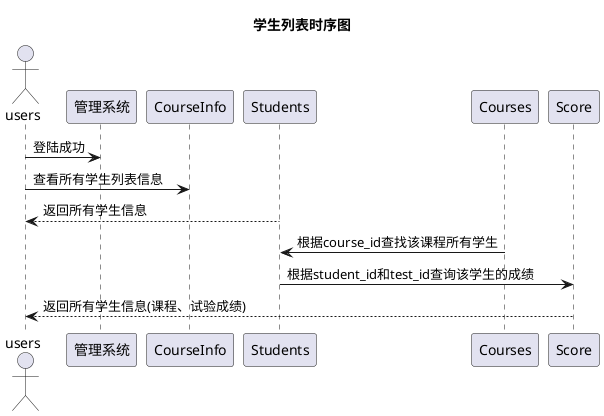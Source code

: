 @startuml
title 学生列表时序图
actor users as u

    u->管理系统:登陆成功
    u -> CourseInfo: 查看所有学生列表信息
    Students --> u: 返回所有学生信息
    Courses -> Students: 根据course_id查找该课程所有学生
    Students -> Score: 根据student_id和test_id查询该学生的成绩
    Score --> u:返回所有学生信息(课程、试验成绩)


@enduml